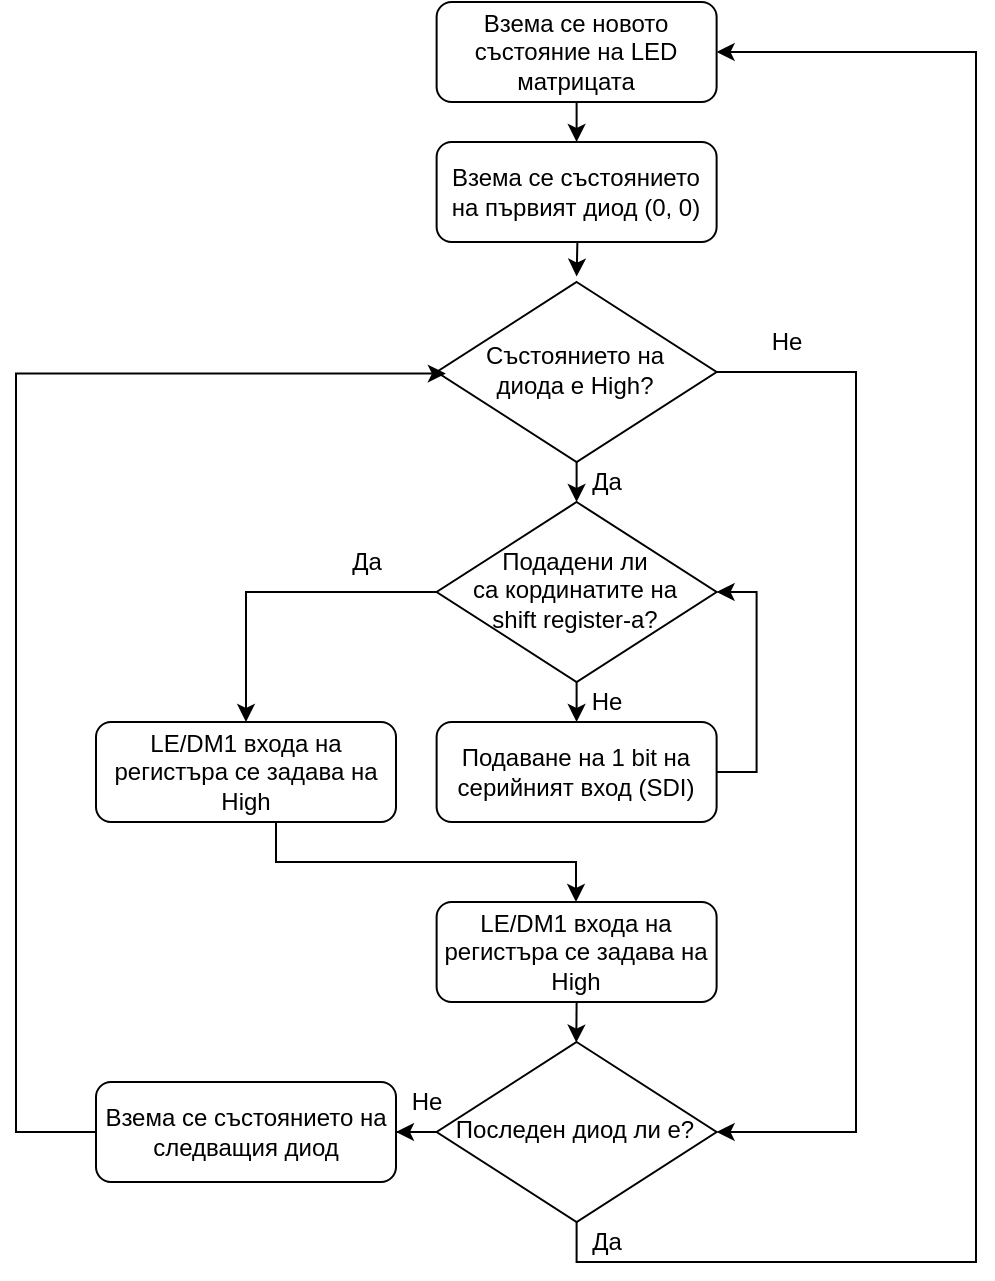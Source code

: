 <mxfile version="12.5.5" type="device"><diagram id="C5RBs43oDa-KdzZeNtuy" name="Page-1"><mxGraphModel dx="1185" dy="638" grid="1" gridSize="10" guides="1" tooltips="1" connect="1" arrows="1" fold="1" page="1" pageScale="1" pageWidth="827" pageHeight="1169" math="0" shadow="0"><root><mxCell id="WIyWlLk6GJQsqaUBKTNV-0"/><mxCell id="WIyWlLk6GJQsqaUBKTNV-1" parent="WIyWlLk6GJQsqaUBKTNV-0"/><mxCell id="k3m3S0Nz7znBVcm-RxX6-15" style="edgeStyle=orthogonalEdgeStyle;rounded=0;orthogonalLoop=1;jettySize=auto;html=1;entryX=0.5;entryY=0;entryDx=0;entryDy=0;fontSize=12;" edge="1" parent="WIyWlLk6GJQsqaUBKTNV-1" source="WIyWlLk6GJQsqaUBKTNV-3"><mxGeometry relative="1" as="geometry"><mxPoint x="340.31" y="230" as="targetPoint"/></mxGeometry></mxCell><mxCell id="WIyWlLk6GJQsqaUBKTNV-3" value="&lt;span style=&quot;white-space: normal&quot;&gt;Взема се новото състояние на LED матрицата&lt;br&gt;&lt;/span&gt;" style="rounded=1;whiteSpace=wrap;html=1;fontSize=12;glass=0;strokeWidth=1;shadow=0;" parent="WIyWlLk6GJQsqaUBKTNV-1" vertex="1"><mxGeometry x="270.31" y="160" width="140" height="50" as="geometry"/></mxCell><mxCell id="k3m3S0Nz7znBVcm-RxX6-16" style="edgeStyle=orthogonalEdgeStyle;rounded=0;orthogonalLoop=1;jettySize=auto;html=1;entryX=0.5;entryY=-0.03;entryDx=0;entryDy=0;entryPerimeter=0;fontSize=12;" edge="1" parent="WIyWlLk6GJQsqaUBKTNV-1" target="k3m3S0Nz7znBVcm-RxX6-4"><mxGeometry relative="1" as="geometry"><mxPoint x="340.689" y="279.756" as="sourcePoint"/></mxGeometry></mxCell><mxCell id="k3m3S0Nz7znBVcm-RxX6-8" value="" style="edgeStyle=orthogonalEdgeStyle;rounded=0;orthogonalLoop=1;jettySize=auto;html=1;fontSize=12;entryX=1;entryY=0.5;entryDx=0;entryDy=0;" edge="1" parent="WIyWlLk6GJQsqaUBKTNV-1" source="k3m3S0Nz7znBVcm-RxX6-4" target="k3m3S0Nz7znBVcm-RxX6-58"><mxGeometry relative="1" as="geometry"><mxPoint x="410.31" y="704.857" as="targetPoint"/><Array as="points"><mxPoint x="480" y="345"/><mxPoint x="480" y="725"/></Array></mxGeometry></mxCell><mxCell id="k3m3S0Nz7znBVcm-RxX6-10" value="" style="edgeStyle=orthogonalEdgeStyle;rounded=0;orthogonalLoop=1;jettySize=auto;html=1;fontSize=12;" edge="1" parent="WIyWlLk6GJQsqaUBKTNV-1" source="k3m3S0Nz7znBVcm-RxX6-4"><mxGeometry relative="1" as="geometry"><mxPoint x="340.31" y="410" as="targetPoint"/></mxGeometry></mxCell><mxCell id="k3m3S0Nz7znBVcm-RxX6-4" value="Състоянието на&lt;br&gt;диода е High?" style="rhombus;fillColor=#ffffff;fontSize=12;spacingTop=0;spacing=2;spacingBottom=2;spacingRight=2;spacingLeft=0;horizontal=1;verticalAlign=middle;labelBackgroundColor=none;labelBorderColor=none;html=1;" vertex="1" parent="WIyWlLk6GJQsqaUBKTNV-1"><mxGeometry x="270.31" y="300" width="140" height="90" as="geometry"/></mxCell><mxCell id="k3m3S0Nz7znBVcm-RxX6-21" value="" style="edgeStyle=orthogonalEdgeStyle;rounded=0;orthogonalLoop=1;jettySize=auto;html=1;fontSize=12;" edge="1" parent="WIyWlLk6GJQsqaUBKTNV-1" source="k3m3S0Nz7znBVcm-RxX6-18"><mxGeometry relative="1" as="geometry"><mxPoint x="340.453" y="520.092" as="targetPoint"/></mxGeometry></mxCell><mxCell id="k3m3S0Nz7znBVcm-RxX6-40" value="" style="edgeStyle=orthogonalEdgeStyle;rounded=0;orthogonalLoop=1;jettySize=auto;html=1;fontSize=12;entryX=0.5;entryY=0;entryDx=0;entryDy=0;" edge="1" parent="WIyWlLk6GJQsqaUBKTNV-1" source="k3m3S0Nz7znBVcm-RxX6-18" target="k3m3S0Nz7znBVcm-RxX6-41"><mxGeometry relative="1" as="geometry"><mxPoint x="190.344" y="510.221" as="targetPoint"/></mxGeometry></mxCell><mxCell id="k3m3S0Nz7znBVcm-RxX6-18" value="Подадени ли&lt;br&gt;са кординатите на&lt;br&gt;shift register-a?" style="rhombus;fillColor=#ffffff;fontSize=12;spacingTop=0;spacing=2;spacingBottom=2;spacingRight=2;spacingLeft=0;horizontal=1;verticalAlign=middle;labelBackgroundColor=none;labelBorderColor=none;html=1;" vertex="1" parent="WIyWlLk6GJQsqaUBKTNV-1"><mxGeometry x="270.31" y="410" width="140" height="90" as="geometry"/></mxCell><mxCell id="k3m3S0Nz7znBVcm-RxX6-34" value="" style="edgeStyle=orthogonalEdgeStyle;rounded=0;orthogonalLoop=1;jettySize=auto;html=1;fontSize=12;entryX=1;entryY=0.5;entryDx=0;entryDy=0;" edge="1" parent="WIyWlLk6GJQsqaUBKTNV-1" source="k3m3S0Nz7znBVcm-RxX6-23" target="k3m3S0Nz7znBVcm-RxX6-18"><mxGeometry relative="1" as="geometry"><mxPoint x="490.31" y="545" as="targetPoint"/><Array as="points"><mxPoint x="430.31" y="545"/><mxPoint x="430.31" y="455"/></Array></mxGeometry></mxCell><mxCell id="k3m3S0Nz7znBVcm-RxX6-23" value="&lt;span style=&quot;white-space: normal&quot;&gt;Подаване на 1 bit на серийният вход (SDI)&lt;br&gt;&lt;/span&gt;" style="rounded=1;whiteSpace=wrap;html=1;fontSize=12;glass=0;strokeWidth=1;shadow=0;" vertex="1" parent="WIyWlLk6GJQsqaUBKTNV-1"><mxGeometry x="270.31" y="520" width="140" height="50" as="geometry"/></mxCell><mxCell id="k3m3S0Nz7znBVcm-RxX6-36" value="Не&lt;br&gt;" style="text;html=1;align=center;verticalAlign=middle;resizable=0;points=[];autosize=1;fontSize=12;" vertex="1" parent="WIyWlLk6GJQsqaUBKTNV-1"><mxGeometry x="340.31" y="500" width="30" height="20" as="geometry"/></mxCell><mxCell id="k3m3S0Nz7znBVcm-RxX6-38" value="&lt;span style=&quot;white-space: normal&quot;&gt;Взема се състоянието на първият диод (0, 0)&lt;br&gt;&lt;/span&gt;" style="rounded=1;whiteSpace=wrap;html=1;fontSize=12;glass=0;strokeWidth=1;shadow=0;" vertex="1" parent="WIyWlLk6GJQsqaUBKTNV-1"><mxGeometry x="270.31" y="230" width="140" height="50" as="geometry"/></mxCell><mxCell id="k3m3S0Nz7znBVcm-RxX6-46" value="" style="edgeStyle=orthogonalEdgeStyle;rounded=0;orthogonalLoop=1;jettySize=auto;html=1;fontSize=12;" edge="1" parent="WIyWlLk6GJQsqaUBKTNV-1" source="k3m3S0Nz7znBVcm-RxX6-41" target="k3m3S0Nz7znBVcm-RxX6-45"><mxGeometry relative="1" as="geometry"><Array as="points"><mxPoint x="190" y="590"/><mxPoint x="340" y="590"/></Array></mxGeometry></mxCell><mxCell id="k3m3S0Nz7znBVcm-RxX6-41" value="&lt;span style=&quot;white-space: normal&quot;&gt;LE/DM1 входа на регистъра се задава на High&lt;br&gt;&lt;/span&gt;" style="rounded=1;whiteSpace=wrap;html=1;fontSize=12;glass=0;strokeWidth=1;shadow=0;" vertex="1" parent="WIyWlLk6GJQsqaUBKTNV-1"><mxGeometry x="100" y="520" width="150" height="50" as="geometry"/></mxCell><mxCell id="k3m3S0Nz7znBVcm-RxX6-53" style="edgeStyle=orthogonalEdgeStyle;rounded=0;orthogonalLoop=1;jettySize=auto;html=1;exitX=0.5;exitY=1;exitDx=0;exitDy=0;entryX=0.5;entryY=0;entryDx=0;entryDy=0;fontSize=12;" edge="1" parent="WIyWlLk6GJQsqaUBKTNV-1" source="k3m3S0Nz7znBVcm-RxX6-45"><mxGeometry relative="1" as="geometry"><mxPoint x="340.143" y="680.286" as="targetPoint"/></mxGeometry></mxCell><mxCell id="k3m3S0Nz7znBVcm-RxX6-45" value="&lt;span style=&quot;white-space: normal&quot;&gt;LE/DM1 входа на регистъра се задава на High&lt;br&gt;&lt;/span&gt;" style="rounded=1;whiteSpace=wrap;html=1;fontSize=12;glass=0;strokeWidth=1;shadow=0;" vertex="1" parent="WIyWlLk6GJQsqaUBKTNV-1"><mxGeometry x="270.31" y="610" width="140" height="50" as="geometry"/></mxCell><mxCell id="k3m3S0Nz7znBVcm-RxX6-44" value="Да" style="text;html=1;align=center;verticalAlign=middle;resizable=0;points=[];autosize=1;fontSize=12;" vertex="1" parent="WIyWlLk6GJQsqaUBKTNV-1"><mxGeometry x="220" y="430" width="30" height="20" as="geometry"/></mxCell><mxCell id="k3m3S0Nz7znBVcm-RxX6-55" value="Не" style="text;html=1;align=center;verticalAlign=middle;resizable=0;points=[];autosize=1;fontSize=12;" vertex="1" parent="WIyWlLk6GJQsqaUBKTNV-1"><mxGeometry x="430" y="320" width="30" height="20" as="geometry"/></mxCell><mxCell id="k3m3S0Nz7znBVcm-RxX6-56" value="Да" style="text;html=1;align=center;verticalAlign=middle;resizable=0;points=[];autosize=1;fontSize=12;" vertex="1" parent="WIyWlLk6GJQsqaUBKTNV-1"><mxGeometry x="340.31" y="390" width="30" height="20" as="geometry"/></mxCell><mxCell id="k3m3S0Nz7znBVcm-RxX6-69" value="" style="edgeStyle=orthogonalEdgeStyle;rounded=0;orthogonalLoop=1;jettySize=auto;html=1;fontSize=12;entryX=0.033;entryY=0.509;entryDx=0;entryDy=0;entryPerimeter=0;" edge="1" parent="WIyWlLk6GJQsqaUBKTNV-1" source="k3m3S0Nz7znBVcm-RxX6-57" target="k3m3S0Nz7znBVcm-RxX6-4"><mxGeometry relative="1" as="geometry"><mxPoint x="50" y="350" as="targetPoint"/><Array as="points"><mxPoint x="60" y="725"/><mxPoint x="60" y="346"/></Array></mxGeometry></mxCell><mxCell id="k3m3S0Nz7znBVcm-RxX6-57" value="&lt;span style=&quot;white-space: normal&quot;&gt;Взема се състоянието на следващия диод&lt;br&gt;&lt;/span&gt;" style="rounded=1;whiteSpace=wrap;html=1;fontSize=12;glass=0;strokeWidth=1;shadow=0;" vertex="1" parent="WIyWlLk6GJQsqaUBKTNV-1"><mxGeometry x="100" y="700" width="150" height="50" as="geometry"/></mxCell><mxCell id="k3m3S0Nz7znBVcm-RxX6-60" value="" style="edgeStyle=orthogonalEdgeStyle;rounded=0;orthogonalLoop=1;jettySize=auto;html=1;fontSize=12;entryX=1;entryY=0.5;entryDx=0;entryDy=0;" edge="1" parent="WIyWlLk6GJQsqaUBKTNV-1" source="k3m3S0Nz7znBVcm-RxX6-58" target="WIyWlLk6GJQsqaUBKTNV-3"><mxGeometry relative="1" as="geometry"><mxPoint x="540" y="180" as="targetPoint"/><Array as="points"><mxPoint x="340" y="790"/><mxPoint x="540" y="790"/><mxPoint x="540" y="185"/></Array></mxGeometry></mxCell><mxCell id="k3m3S0Nz7znBVcm-RxX6-63" value="" style="edgeStyle=orthogonalEdgeStyle;rounded=0;orthogonalLoop=1;jettySize=auto;html=1;fontSize=12;" edge="1" parent="WIyWlLk6GJQsqaUBKTNV-1" source="k3m3S0Nz7znBVcm-RxX6-58" target="k3m3S0Nz7znBVcm-RxX6-57"><mxGeometry relative="1" as="geometry"/></mxCell><mxCell id="k3m3S0Nz7znBVcm-RxX6-58" value="Последен диод ли е?" style="rhombus;fillColor=#ffffff;fontSize=12;spacingTop=0;spacing=2;spacingBottom=2;spacingRight=2;spacingLeft=0;horizontal=1;verticalAlign=middle;labelBackgroundColor=none;labelBorderColor=none;html=1;" vertex="1" parent="WIyWlLk6GJQsqaUBKTNV-1"><mxGeometry x="270.31" y="680" width="140" height="90" as="geometry"/></mxCell><mxCell id="k3m3S0Nz7znBVcm-RxX6-67" value="Да" style="text;html=1;align=center;verticalAlign=middle;resizable=0;points=[];autosize=1;fontSize=12;" vertex="1" parent="WIyWlLk6GJQsqaUBKTNV-1"><mxGeometry x="340.31" y="770" width="30" height="20" as="geometry"/></mxCell><mxCell id="k3m3S0Nz7znBVcm-RxX6-70" value="Не" style="text;html=1;align=center;verticalAlign=middle;resizable=0;points=[];autosize=1;fontSize=12;" vertex="1" parent="WIyWlLk6GJQsqaUBKTNV-1"><mxGeometry x="250" y="700" width="30" height="20" as="geometry"/></mxCell></root></mxGraphModel></diagram></mxfile>
